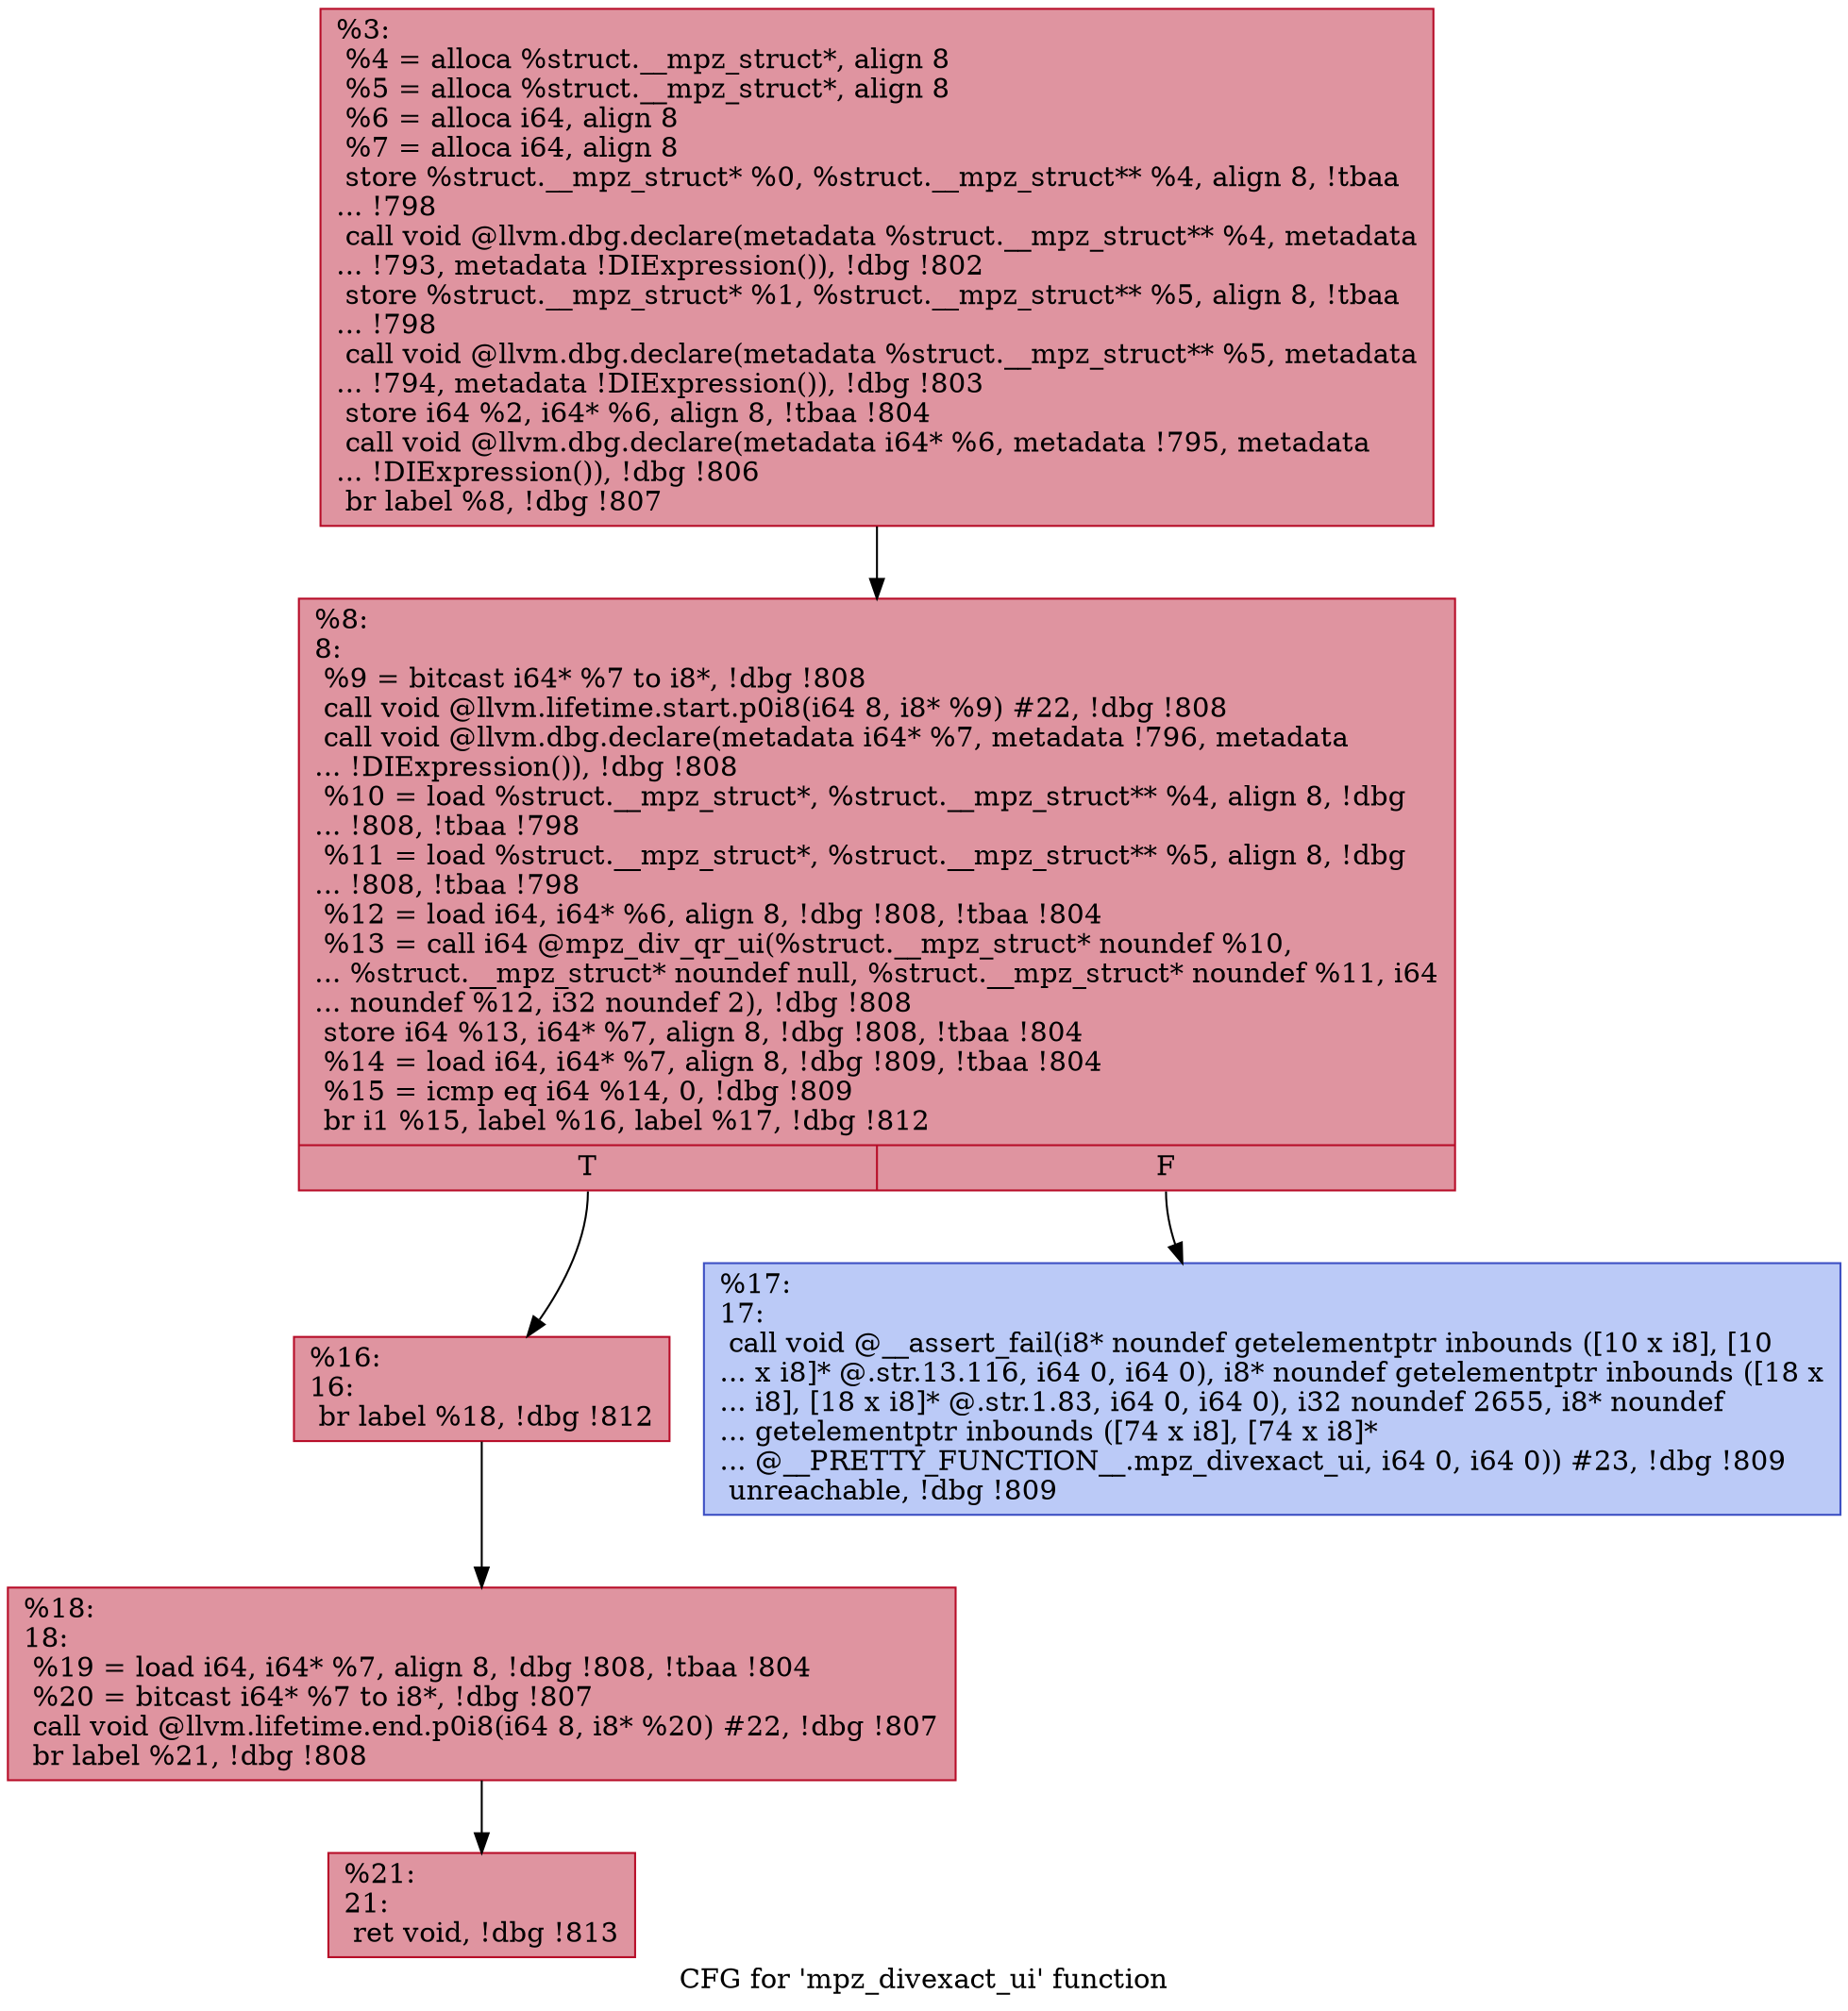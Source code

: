 digraph "CFG for 'mpz_divexact_ui' function" {
	label="CFG for 'mpz_divexact_ui' function";

	Node0x277f650 [shape=record,color="#b70d28ff", style=filled, fillcolor="#b70d2870",label="{%3:\l  %4 = alloca %struct.__mpz_struct*, align 8\l  %5 = alloca %struct.__mpz_struct*, align 8\l  %6 = alloca i64, align 8\l  %7 = alloca i64, align 8\l  store %struct.__mpz_struct* %0, %struct.__mpz_struct** %4, align 8, !tbaa\l... !798\l  call void @llvm.dbg.declare(metadata %struct.__mpz_struct** %4, metadata\l... !793, metadata !DIExpression()), !dbg !802\l  store %struct.__mpz_struct* %1, %struct.__mpz_struct** %5, align 8, !tbaa\l... !798\l  call void @llvm.dbg.declare(metadata %struct.__mpz_struct** %5, metadata\l... !794, metadata !DIExpression()), !dbg !803\l  store i64 %2, i64* %6, align 8, !tbaa !804\l  call void @llvm.dbg.declare(metadata i64* %6, metadata !795, metadata\l... !DIExpression()), !dbg !806\l  br label %8, !dbg !807\l}"];
	Node0x277f650 -> Node0x2780590;
	Node0x2780590 [shape=record,color="#b70d28ff", style=filled, fillcolor="#b70d2870",label="{%8:\l8:                                                \l  %9 = bitcast i64* %7 to i8*, !dbg !808\l  call void @llvm.lifetime.start.p0i8(i64 8, i8* %9) #22, !dbg !808\l  call void @llvm.dbg.declare(metadata i64* %7, metadata !796, metadata\l... !DIExpression()), !dbg !808\l  %10 = load %struct.__mpz_struct*, %struct.__mpz_struct** %4, align 8, !dbg\l... !808, !tbaa !798\l  %11 = load %struct.__mpz_struct*, %struct.__mpz_struct** %5, align 8, !dbg\l... !808, !tbaa !798\l  %12 = load i64, i64* %6, align 8, !dbg !808, !tbaa !804\l  %13 = call i64 @mpz_div_qr_ui(%struct.__mpz_struct* noundef %10,\l... %struct.__mpz_struct* noundef null, %struct.__mpz_struct* noundef %11, i64\l... noundef %12, i32 noundef 2), !dbg !808\l  store i64 %13, i64* %7, align 8, !dbg !808, !tbaa !804\l  %14 = load i64, i64* %7, align 8, !dbg !809, !tbaa !804\l  %15 = icmp eq i64 %14, 0, !dbg !809\l  br i1 %15, label %16, label %17, !dbg !812\l|{<s0>T|<s1>F}}"];
	Node0x2780590:s0 -> Node0x27805e0;
	Node0x2780590:s1 -> Node0x2780630;
	Node0x27805e0 [shape=record,color="#b70d28ff", style=filled, fillcolor="#b70d2870",label="{%16:\l16:                                               \l  br label %18, !dbg !812\l}"];
	Node0x27805e0 -> Node0x2780680;
	Node0x2780630 [shape=record,color="#3d50c3ff", style=filled, fillcolor="#6687ed70",label="{%17:\l17:                                               \l  call void @__assert_fail(i8* noundef getelementptr inbounds ([10 x i8], [10\l... x i8]* @.str.13.116, i64 0, i64 0), i8* noundef getelementptr inbounds ([18 x\l... i8], [18 x i8]* @.str.1.83, i64 0, i64 0), i32 noundef 2655, i8* noundef\l... getelementptr inbounds ([74 x i8], [74 x i8]*\l... @__PRETTY_FUNCTION__.mpz_divexact_ui, i64 0, i64 0)) #23, !dbg !809\l  unreachable, !dbg !809\l}"];
	Node0x2780680 [shape=record,color="#b70d28ff", style=filled, fillcolor="#b70d2870",label="{%18:\l18:                                               \l  %19 = load i64, i64* %7, align 8, !dbg !808, !tbaa !804\l  %20 = bitcast i64* %7 to i8*, !dbg !807\l  call void @llvm.lifetime.end.p0i8(i64 8, i8* %20) #22, !dbg !807\l  br label %21, !dbg !808\l}"];
	Node0x2780680 -> Node0x27806d0;
	Node0x27806d0 [shape=record,color="#b70d28ff", style=filled, fillcolor="#b70d2870",label="{%21:\l21:                                               \l  ret void, !dbg !813\l}"];
}
